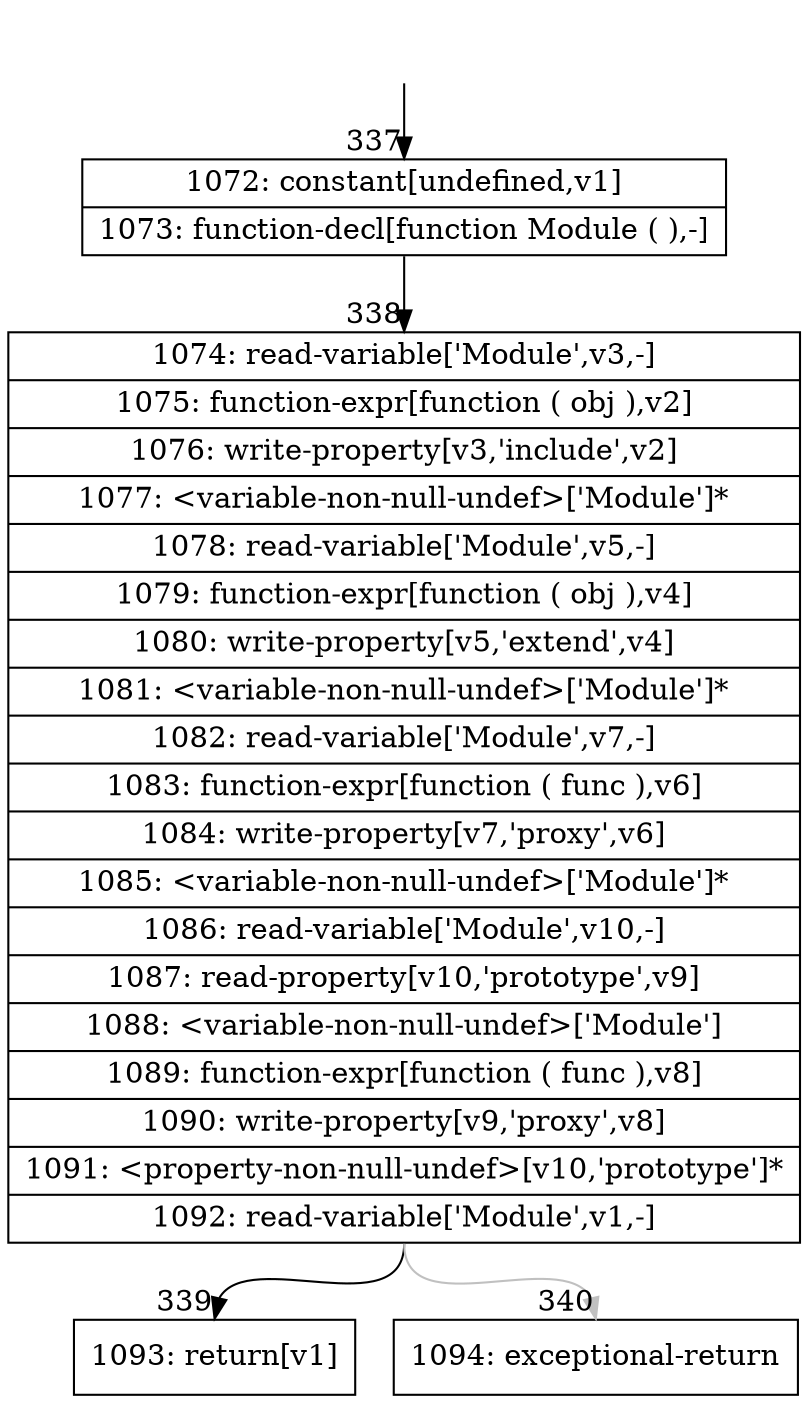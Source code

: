 digraph {
rankdir="TD"
BB_entry18[shape=none,label=""];
BB_entry18 -> BB337 [tailport=s, headport=n, headlabel="    337"]
BB337 [shape=record label="{1072: constant[undefined,v1]|1073: function-decl[function Module ( ),-]}" ] 
BB337 -> BB338 [tailport=s, headport=n, headlabel="      338"]
BB338 [shape=record label="{1074: read-variable['Module',v3,-]|1075: function-expr[function ( obj ),v2]|1076: write-property[v3,'include',v2]|1077: \<variable-non-null-undef\>['Module']*|1078: read-variable['Module',v5,-]|1079: function-expr[function ( obj ),v4]|1080: write-property[v5,'extend',v4]|1081: \<variable-non-null-undef\>['Module']*|1082: read-variable['Module',v7,-]|1083: function-expr[function ( func ),v6]|1084: write-property[v7,'proxy',v6]|1085: \<variable-non-null-undef\>['Module']*|1086: read-variable['Module',v10,-]|1087: read-property[v10,'prototype',v9]|1088: \<variable-non-null-undef\>['Module']|1089: function-expr[function ( func ),v8]|1090: write-property[v9,'proxy',v8]|1091: \<property-non-null-undef\>[v10,'prototype']*|1092: read-variable['Module',v1,-]}" ] 
BB338 -> BB339 [tailport=s, headport=n, headlabel="      339"]
BB338 -> BB340 [tailport=s, headport=n, color=gray, headlabel="      340"]
BB339 [shape=record label="{1093: return[v1]}" ] 
BB340 [shape=record label="{1094: exceptional-return}" ] 
//#$~ 272
}
